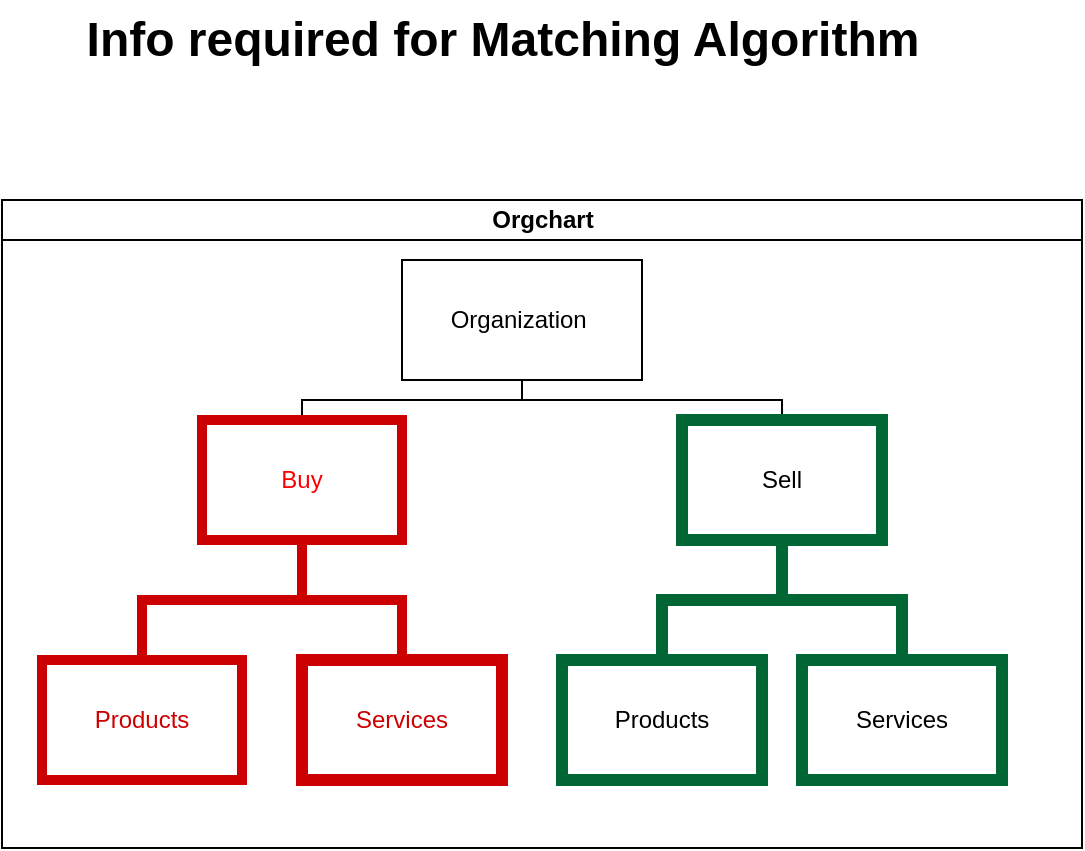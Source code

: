 <mxfile version="13.6.4" type="github" pages="3">
  <diagram id="maz-r-B7gky3zvkDDmBN" name="Page-Info">
    <mxGraphModel dx="1286" dy="720" grid="1" gridSize="10" guides="1" tooltips="1" connect="1" arrows="1" fold="1" page="1" pageScale="1" pageWidth="850" pageHeight="1100" math="0" shadow="0">
      <root>
        <mxCell id="rDJBAPy1jdS0I-ntuxg--0" />
        <mxCell id="rDJBAPy1jdS0I-ntuxg--1" parent="rDJBAPy1jdS0I-ntuxg--0" />
        <mxCell id="rDJBAPy1jdS0I-ntuxg--2" value="Orgchart" style="swimlane;html=1;startSize=20;horizontal=1;containerType=tree;newEdgeStyle={&quot;edgeStyle&quot;:&quot;elbowEdgeStyle&quot;,&quot;startArrow&quot;:&quot;none&quot;,&quot;endArrow&quot;:&quot;none&quot;};" vertex="1" parent="rDJBAPy1jdS0I-ntuxg--1">
          <mxGeometry x="150" y="130" width="540" height="324" as="geometry" />
        </mxCell>
        <mxCell id="rDJBAPy1jdS0I-ntuxg--3" value="" style="edgeStyle=elbowEdgeStyle;elbow=vertical;startArrow=none;endArrow=none;rounded=0;" edge="1" parent="rDJBAPy1jdS0I-ntuxg--2" source="rDJBAPy1jdS0I-ntuxg--5" target="rDJBAPy1jdS0I-ntuxg--6">
          <mxGeometry relative="1" as="geometry" />
        </mxCell>
        <mxCell id="rDJBAPy1jdS0I-ntuxg--4" value="" style="edgeStyle=elbowEdgeStyle;elbow=vertical;startArrow=none;endArrow=none;rounded=0;" edge="1" parent="rDJBAPy1jdS0I-ntuxg--2" source="rDJBAPy1jdS0I-ntuxg--5" target="rDJBAPy1jdS0I-ntuxg--7">
          <mxGeometry relative="1" as="geometry" />
        </mxCell>
        <UserObject label="Organization&amp;nbsp; " treeRoot="1" id="rDJBAPy1jdS0I-ntuxg--5">
          <mxCell style="whiteSpace=wrap;html=1;align=center;treeFolding=1;treeMoving=1;newEdgeStyle={&quot;edgeStyle&quot;:&quot;elbowEdgeStyle&quot;,&quot;startArrow&quot;:&quot;none&quot;,&quot;endArrow&quot;:&quot;none&quot;};" vertex="1" parent="rDJBAPy1jdS0I-ntuxg--2">
            <mxGeometry x="200" y="30" width="120" height="60" as="geometry" />
          </mxCell>
        </UserObject>
        <mxCell id="rDJBAPy1jdS0I-ntuxg--6" value="&lt;font color=&quot;#ff0000&quot;&gt;Buy&lt;/font&gt;" style="whiteSpace=wrap;html=1;align=center;verticalAlign=middle;treeFolding=1;treeMoving=1;newEdgeStyle={&quot;edgeStyle&quot;:&quot;elbowEdgeStyle&quot;,&quot;startArrow&quot;:&quot;none&quot;,&quot;endArrow&quot;:&quot;none&quot;};strokeColor=#CC0000;strokeWidth=5;" vertex="1" parent="rDJBAPy1jdS0I-ntuxg--2">
          <mxGeometry x="100" y="110" width="100" height="60" as="geometry" />
        </mxCell>
        <mxCell id="rDJBAPy1jdS0I-ntuxg--7" value="Sell" style="whiteSpace=wrap;html=1;align=center;verticalAlign=middle;treeFolding=1;treeMoving=1;newEdgeStyle={&quot;edgeStyle&quot;:&quot;elbowEdgeStyle&quot;,&quot;startArrow&quot;:&quot;none&quot;,&quot;endArrow&quot;:&quot;none&quot;};strokeColor=#006633;strokeWidth=6;" vertex="1" parent="rDJBAPy1jdS0I-ntuxg--2">
          <mxGeometry x="340" y="110" width="100" height="60" as="geometry" />
        </mxCell>
        <mxCell id="rDJBAPy1jdS0I-ntuxg--8" value="" style="edgeStyle=elbowEdgeStyle;elbow=vertical;startArrow=none;endArrow=none;rounded=0;strokeColor=#006633;strokeWidth=6;" edge="1" parent="rDJBAPy1jdS0I-ntuxg--2" source="rDJBAPy1jdS0I-ntuxg--7" target="rDJBAPy1jdS0I-ntuxg--9">
          <mxGeometry relative="1" as="geometry">
            <mxPoint x="190" y="160" as="sourcePoint" />
          </mxGeometry>
        </mxCell>
        <mxCell id="rDJBAPy1jdS0I-ntuxg--9" value="Products" style="whiteSpace=wrap;html=1;align=center;verticalAlign=middle;treeFolding=1;treeMoving=1;newEdgeStyle={&quot;edgeStyle&quot;:&quot;elbowEdgeStyle&quot;,&quot;startArrow&quot;:&quot;none&quot;,&quot;endArrow&quot;:&quot;none&quot;};strokeColor=#006633;strokeWidth=6;" vertex="1" parent="rDJBAPy1jdS0I-ntuxg--2">
          <mxGeometry x="280" y="230" width="100" height="60" as="geometry" />
        </mxCell>
        <mxCell id="rDJBAPy1jdS0I-ntuxg--10" value="" style="edgeStyle=elbowEdgeStyle;elbow=vertical;startArrow=none;endArrow=none;rounded=0;strokeColor=#006633;strokeWidth=6;" edge="1" parent="rDJBAPy1jdS0I-ntuxg--2" source="rDJBAPy1jdS0I-ntuxg--7" target="rDJBAPy1jdS0I-ntuxg--11">
          <mxGeometry relative="1" as="geometry">
            <mxPoint x="320" y="260" as="sourcePoint" />
          </mxGeometry>
        </mxCell>
        <mxCell id="rDJBAPy1jdS0I-ntuxg--11" value="Services" style="whiteSpace=wrap;html=1;align=center;verticalAlign=middle;treeFolding=1;treeMoving=1;newEdgeStyle={&quot;edgeStyle&quot;:&quot;elbowEdgeStyle&quot;,&quot;startArrow&quot;:&quot;none&quot;,&quot;endArrow&quot;:&quot;none&quot;};strokeColor=#006633;strokeWidth=6;" vertex="1" parent="rDJBAPy1jdS0I-ntuxg--2">
          <mxGeometry x="400" y="230" width="100" height="60" as="geometry" />
        </mxCell>
        <mxCell id="rDJBAPy1jdS0I-ntuxg--12" value="" style="edgeStyle=elbowEdgeStyle;elbow=vertical;startArrow=none;endArrow=none;rounded=0;strokeColor=#CC0000;strokeWidth=5;" edge="1" parent="rDJBAPy1jdS0I-ntuxg--2" source="rDJBAPy1jdS0I-ntuxg--6" target="rDJBAPy1jdS0I-ntuxg--13">
          <mxGeometry relative="1" as="geometry">
            <mxPoint x="190" y="160" as="sourcePoint" />
          </mxGeometry>
        </mxCell>
        <mxCell id="rDJBAPy1jdS0I-ntuxg--13" value="&lt;font color=&quot;#cc0000&quot;&gt;Products&lt;/font&gt;" style="whiteSpace=wrap;html=1;align=center;verticalAlign=middle;treeFolding=1;treeMoving=1;newEdgeStyle={&quot;edgeStyle&quot;:&quot;elbowEdgeStyle&quot;,&quot;startArrow&quot;:&quot;none&quot;,&quot;endArrow&quot;:&quot;none&quot;};strokeColor=#CC0000;strokeWidth=5;" vertex="1" parent="rDJBAPy1jdS0I-ntuxg--2">
          <mxGeometry x="20" y="230" width="100" height="60" as="geometry" />
        </mxCell>
        <mxCell id="rDJBAPy1jdS0I-ntuxg--14" value="" style="edgeStyle=elbowEdgeStyle;elbow=vertical;startArrow=none;endArrow=none;rounded=0;strokeColor=#CC0000;strokeWidth=5;" edge="1" parent="rDJBAPy1jdS0I-ntuxg--2" source="rDJBAPy1jdS0I-ntuxg--6" target="rDJBAPy1jdS0I-ntuxg--15">
          <mxGeometry relative="1" as="geometry">
            <mxPoint x="220" y="500" as="sourcePoint" />
          </mxGeometry>
        </mxCell>
        <mxCell id="rDJBAPy1jdS0I-ntuxg--15" value="&lt;font color=&quot;#cc0000&quot;&gt;Services&lt;/font&gt;" style="whiteSpace=wrap;html=1;align=center;verticalAlign=middle;treeFolding=1;treeMoving=1;newEdgeStyle={&quot;edgeStyle&quot;:&quot;elbowEdgeStyle&quot;,&quot;startArrow&quot;:&quot;none&quot;,&quot;endArrow&quot;:&quot;none&quot;};strokeColor=#CC0000;strokeWidth=6;" vertex="1" parent="rDJBAPy1jdS0I-ntuxg--2">
          <mxGeometry x="150" y="230" width="100" height="60" as="geometry" />
        </mxCell>
        <mxCell id="rDJBAPy1jdS0I-ntuxg--16" value="Info required for Matching Algorithm" style="text;strokeColor=none;fillColor=none;html=1;fontSize=24;fontStyle=1;verticalAlign=middle;align=center;" vertex="1" parent="rDJBAPy1jdS0I-ntuxg--1">
          <mxGeometry x="350" y="30" width="100" height="40" as="geometry" />
        </mxCell>
      </root>
    </mxGraphModel>
  </diagram>
  <diagram id="ewHiokVsd4-m3hWP2Jqf" name="Page-Match agho">
    <mxGraphModel dx="1286" dy="720" grid="1" gridSize="10" guides="1" tooltips="1" connect="1" arrows="1" fold="1" page="1" pageScale="1" pageWidth="850" pageHeight="1100" math="0" shadow="0">
      <root>
        <mxCell id="nRSJxPWt8roHCD5AHkog-0" />
        <mxCell id="nRSJxPWt8roHCD5AHkog-1" parent="nRSJxPWt8roHCD5AHkog-0" />
        <mxCell id="RL_lZrkZwjdhj75RWndf-28" value="Orgchart" style="swimlane;html=1;startSize=20;horizontal=1;containerType=tree;newEdgeStyle={&quot;edgeStyle&quot;:&quot;elbowEdgeStyle&quot;,&quot;startArrow&quot;:&quot;none&quot;,&quot;endArrow&quot;:&quot;none&quot;};" vertex="1" parent="nRSJxPWt8roHCD5AHkog-1">
          <mxGeometry x="130" y="16" width="520" height="320" as="geometry" />
        </mxCell>
        <mxCell id="RL_lZrkZwjdhj75RWndf-29" value="" style="edgeStyle=elbowEdgeStyle;elbow=vertical;startArrow=none;endArrow=none;rounded=0;" edge="1" parent="RL_lZrkZwjdhj75RWndf-28" source="RL_lZrkZwjdhj75RWndf-31" target="RL_lZrkZwjdhj75RWndf-32">
          <mxGeometry relative="1" as="geometry" />
        </mxCell>
        <mxCell id="RL_lZrkZwjdhj75RWndf-30" value="" style="edgeStyle=elbowEdgeStyle;elbow=vertical;startArrow=none;endArrow=none;rounded=0;" edge="1" parent="RL_lZrkZwjdhj75RWndf-28" source="RL_lZrkZwjdhj75RWndf-31" target="RL_lZrkZwjdhj75RWndf-33">
          <mxGeometry relative="1" as="geometry" />
        </mxCell>
        <UserObject label="Organization&amp;nbsp; &lt;b&gt;&lt;font style=&quot;font-size: 18px&quot;&gt;A&lt;/font&gt;&lt;/b&gt;" treeRoot="1" id="RL_lZrkZwjdhj75RWndf-31">
          <mxCell style="whiteSpace=wrap;html=1;align=center;treeFolding=1;treeMoving=1;newEdgeStyle={&quot;edgeStyle&quot;:&quot;elbowEdgeStyle&quot;,&quot;startArrow&quot;:&quot;none&quot;,&quot;endArrow&quot;:&quot;none&quot;};" vertex="1" parent="RL_lZrkZwjdhj75RWndf-28">
            <mxGeometry x="200" y="30" width="120" height="60" as="geometry" />
          </mxCell>
        </UserObject>
        <mxCell id="RL_lZrkZwjdhj75RWndf-32" value="Buy" style="whiteSpace=wrap;html=1;align=center;verticalAlign=middle;treeFolding=1;treeMoving=1;newEdgeStyle={&quot;edgeStyle&quot;:&quot;elbowEdgeStyle&quot;,&quot;startArrow&quot;:&quot;none&quot;,&quot;endArrow&quot;:&quot;none&quot;};" vertex="1" parent="RL_lZrkZwjdhj75RWndf-28">
          <mxGeometry x="100" y="110" width="100" height="60" as="geometry" />
        </mxCell>
        <mxCell id="RL_lZrkZwjdhj75RWndf-33" value="Sell" style="whiteSpace=wrap;html=1;align=center;verticalAlign=middle;treeFolding=1;treeMoving=1;newEdgeStyle={&quot;edgeStyle&quot;:&quot;elbowEdgeStyle&quot;,&quot;startArrow&quot;:&quot;none&quot;,&quot;endArrow&quot;:&quot;none&quot;};" vertex="1" parent="RL_lZrkZwjdhj75RWndf-28">
          <mxGeometry x="340" y="110" width="100" height="60" as="geometry" />
        </mxCell>
        <mxCell id="RL_lZrkZwjdhj75RWndf-34" value="" style="edgeStyle=elbowEdgeStyle;elbow=vertical;startArrow=none;endArrow=none;rounded=0;" edge="1" parent="RL_lZrkZwjdhj75RWndf-28" source="RL_lZrkZwjdhj75RWndf-33" target="RL_lZrkZwjdhj75RWndf-35">
          <mxGeometry relative="1" as="geometry">
            <mxPoint x="190" y="160" as="sourcePoint" />
          </mxGeometry>
        </mxCell>
        <mxCell id="RL_lZrkZwjdhj75RWndf-35" value="Products" style="whiteSpace=wrap;html=1;align=center;verticalAlign=middle;treeFolding=1;treeMoving=1;newEdgeStyle={&quot;edgeStyle&quot;:&quot;elbowEdgeStyle&quot;,&quot;startArrow&quot;:&quot;none&quot;,&quot;endArrow&quot;:&quot;none&quot;};" vertex="1" parent="RL_lZrkZwjdhj75RWndf-28">
          <mxGeometry x="280" y="230" width="100" height="60" as="geometry" />
        </mxCell>
        <mxCell id="RL_lZrkZwjdhj75RWndf-36" value="" style="edgeStyle=elbowEdgeStyle;elbow=vertical;startArrow=none;endArrow=none;rounded=0;" edge="1" parent="RL_lZrkZwjdhj75RWndf-28" source="RL_lZrkZwjdhj75RWndf-33" target="RL_lZrkZwjdhj75RWndf-37">
          <mxGeometry relative="1" as="geometry">
            <mxPoint x="320" y="260" as="sourcePoint" />
          </mxGeometry>
        </mxCell>
        <mxCell id="RL_lZrkZwjdhj75RWndf-37" value="Services" style="whiteSpace=wrap;html=1;align=center;verticalAlign=middle;treeFolding=1;treeMoving=1;newEdgeStyle={&quot;edgeStyle&quot;:&quot;elbowEdgeStyle&quot;,&quot;startArrow&quot;:&quot;none&quot;,&quot;endArrow&quot;:&quot;none&quot;};" vertex="1" parent="RL_lZrkZwjdhj75RWndf-28">
          <mxGeometry x="400" y="230" width="100" height="60" as="geometry" />
        </mxCell>
        <mxCell id="RL_lZrkZwjdhj75RWndf-38" value="" style="edgeStyle=elbowEdgeStyle;elbow=vertical;startArrow=none;endArrow=none;rounded=0;" edge="1" parent="RL_lZrkZwjdhj75RWndf-28" source="RL_lZrkZwjdhj75RWndf-32" target="RL_lZrkZwjdhj75RWndf-39">
          <mxGeometry relative="1" as="geometry">
            <mxPoint x="190" y="160" as="sourcePoint" />
          </mxGeometry>
        </mxCell>
        <mxCell id="RL_lZrkZwjdhj75RWndf-39" value="Products" style="whiteSpace=wrap;html=1;align=center;verticalAlign=middle;treeFolding=1;treeMoving=1;newEdgeStyle={&quot;edgeStyle&quot;:&quot;elbowEdgeStyle&quot;,&quot;startArrow&quot;:&quot;none&quot;,&quot;endArrow&quot;:&quot;none&quot;};" vertex="1" parent="RL_lZrkZwjdhj75RWndf-28">
          <mxGeometry x="20" y="230" width="100" height="60" as="geometry" />
        </mxCell>
        <mxCell id="RL_lZrkZwjdhj75RWndf-40" value="" style="edgeStyle=elbowEdgeStyle;elbow=vertical;startArrow=none;endArrow=none;rounded=0;" edge="1" parent="RL_lZrkZwjdhj75RWndf-28" source="RL_lZrkZwjdhj75RWndf-32" target="RL_lZrkZwjdhj75RWndf-41">
          <mxGeometry relative="1" as="geometry">
            <mxPoint x="220" y="500" as="sourcePoint" />
          </mxGeometry>
        </mxCell>
        <mxCell id="RL_lZrkZwjdhj75RWndf-41" value="Services" style="whiteSpace=wrap;html=1;align=center;verticalAlign=middle;treeFolding=1;treeMoving=1;newEdgeStyle={&quot;edgeStyle&quot;:&quot;elbowEdgeStyle&quot;,&quot;startArrow&quot;:&quot;none&quot;,&quot;endArrow&quot;:&quot;none&quot;};" vertex="1" parent="RL_lZrkZwjdhj75RWndf-28">
          <mxGeometry x="150" y="230" width="100" height="60" as="geometry" />
        </mxCell>
        <mxCell id="RL_lZrkZwjdhj75RWndf-42" value="Orgchart" style="swimlane;html=1;startSize=20;horizontal=1;containerType=tree;newEdgeStyle={&quot;edgeStyle&quot;:&quot;elbowEdgeStyle&quot;,&quot;startArrow&quot;:&quot;none&quot;,&quot;endArrow&quot;:&quot;none&quot;};rotation=-180;" vertex="1" parent="nRSJxPWt8roHCD5AHkog-1">
          <mxGeometry x="130" y="406" width="520" height="320" as="geometry" />
        </mxCell>
        <mxCell id="RL_lZrkZwjdhj75RWndf-43" value="" style="edgeStyle=elbowEdgeStyle;elbow=vertical;startArrow=none;endArrow=none;rounded=0;" edge="1" parent="RL_lZrkZwjdhj75RWndf-42" source="RL_lZrkZwjdhj75RWndf-45" target="RL_lZrkZwjdhj75RWndf-46">
          <mxGeometry relative="1" as="geometry" />
        </mxCell>
        <mxCell id="RL_lZrkZwjdhj75RWndf-44" value="" style="edgeStyle=elbowEdgeStyle;elbow=vertical;startArrow=none;endArrow=none;rounded=0;" edge="1" parent="RL_lZrkZwjdhj75RWndf-42" source="RL_lZrkZwjdhj75RWndf-45" target="RL_lZrkZwjdhj75RWndf-47">
          <mxGeometry relative="1" as="geometry" />
        </mxCell>
        <UserObject label="Organization&amp;nbsp; &lt;b&gt;&lt;font style=&quot;font-size: 18px&quot;&gt;B&lt;/font&gt;&lt;/b&gt;" treeRoot="1" id="RL_lZrkZwjdhj75RWndf-45">
          <mxCell style="whiteSpace=wrap;html=1;align=center;treeFolding=1;treeMoving=1;newEdgeStyle={&quot;edgeStyle&quot;:&quot;elbowEdgeStyle&quot;,&quot;startArrow&quot;:&quot;none&quot;,&quot;endArrow&quot;:&quot;none&quot;};rotation=-180;" vertex="1" parent="RL_lZrkZwjdhj75RWndf-42">
            <mxGeometry x="200" y="230" width="120" height="60" as="geometry" />
          </mxCell>
        </UserObject>
        <mxCell id="RL_lZrkZwjdhj75RWndf-46" value="Buy" style="whiteSpace=wrap;html=1;align=center;verticalAlign=middle;treeFolding=1;treeMoving=1;newEdgeStyle={&quot;edgeStyle&quot;:&quot;elbowEdgeStyle&quot;,&quot;startArrow&quot;:&quot;none&quot;,&quot;endArrow&quot;:&quot;none&quot;};rotation=-180;" vertex="1" parent="RL_lZrkZwjdhj75RWndf-42">
          <mxGeometry x="320" y="150" width="100" height="60" as="geometry" />
        </mxCell>
        <mxCell id="RL_lZrkZwjdhj75RWndf-47" value="Sell" style="whiteSpace=wrap;html=1;align=center;verticalAlign=middle;treeFolding=1;treeMoving=1;newEdgeStyle={&quot;edgeStyle&quot;:&quot;elbowEdgeStyle&quot;,&quot;startArrow&quot;:&quot;none&quot;,&quot;endArrow&quot;:&quot;none&quot;};rotation=-180;" vertex="1" parent="RL_lZrkZwjdhj75RWndf-42">
          <mxGeometry x="80" y="150" width="100" height="60" as="geometry" />
        </mxCell>
        <mxCell id="RL_lZrkZwjdhj75RWndf-48" value="" style="edgeStyle=elbowEdgeStyle;elbow=vertical;startArrow=none;endArrow=none;rounded=0;" edge="1" parent="RL_lZrkZwjdhj75RWndf-42" source="RL_lZrkZwjdhj75RWndf-47" target="RL_lZrkZwjdhj75RWndf-49">
          <mxGeometry relative="1" as="geometry">
            <mxPoint x="330" y="160" as="sourcePoint" />
          </mxGeometry>
        </mxCell>
        <mxCell id="RL_lZrkZwjdhj75RWndf-49" value="Products" style="whiteSpace=wrap;html=1;align=center;verticalAlign=middle;treeFolding=1;treeMoving=1;newEdgeStyle={&quot;edgeStyle&quot;:&quot;elbowEdgeStyle&quot;,&quot;startArrow&quot;:&quot;none&quot;,&quot;endArrow&quot;:&quot;none&quot;};rotation=-180;" vertex="1" parent="RL_lZrkZwjdhj75RWndf-42">
          <mxGeometry x="20" y="30" width="100" height="60" as="geometry" />
        </mxCell>
        <mxCell id="RL_lZrkZwjdhj75RWndf-50" value="" style="edgeStyle=elbowEdgeStyle;elbow=vertical;startArrow=none;endArrow=none;rounded=0;" edge="1" parent="RL_lZrkZwjdhj75RWndf-42" source="RL_lZrkZwjdhj75RWndf-47" target="RL_lZrkZwjdhj75RWndf-51">
          <mxGeometry relative="1" as="geometry">
            <mxPoint x="200" y="60" as="sourcePoint" />
          </mxGeometry>
        </mxCell>
        <mxCell id="RL_lZrkZwjdhj75RWndf-51" value="Services" style="whiteSpace=wrap;html=1;align=center;verticalAlign=middle;treeFolding=1;treeMoving=1;newEdgeStyle={&quot;edgeStyle&quot;:&quot;elbowEdgeStyle&quot;,&quot;startArrow&quot;:&quot;none&quot;,&quot;endArrow&quot;:&quot;none&quot;};rotation=-180;" vertex="1" parent="RL_lZrkZwjdhj75RWndf-42">
          <mxGeometry x="150" y="34" width="100" height="60" as="geometry" />
        </mxCell>
        <mxCell id="RL_lZrkZwjdhj75RWndf-52" value="" style="edgeStyle=elbowEdgeStyle;elbow=vertical;startArrow=none;endArrow=none;rounded=0;" edge="1" parent="RL_lZrkZwjdhj75RWndf-42" source="RL_lZrkZwjdhj75RWndf-46" target="RL_lZrkZwjdhj75RWndf-53">
          <mxGeometry relative="1" as="geometry">
            <mxPoint x="330" y="160" as="sourcePoint" />
          </mxGeometry>
        </mxCell>
        <mxCell id="RL_lZrkZwjdhj75RWndf-53" value="Products" style="whiteSpace=wrap;html=1;align=center;verticalAlign=middle;treeFolding=1;treeMoving=1;newEdgeStyle={&quot;edgeStyle&quot;:&quot;elbowEdgeStyle&quot;,&quot;startArrow&quot;:&quot;none&quot;,&quot;endArrow&quot;:&quot;none&quot;};rotation=-180;" vertex="1" parent="RL_lZrkZwjdhj75RWndf-42">
          <mxGeometry x="280" y="30" width="100" height="60" as="geometry" />
        </mxCell>
        <mxCell id="RL_lZrkZwjdhj75RWndf-54" value="" style="edgeStyle=elbowEdgeStyle;elbow=vertical;startArrow=none;endArrow=none;rounded=0;" edge="1" parent="RL_lZrkZwjdhj75RWndf-42" source="RL_lZrkZwjdhj75RWndf-46" target="RL_lZrkZwjdhj75RWndf-55">
          <mxGeometry relative="1" as="geometry">
            <mxPoint x="300" y="-180" as="sourcePoint" />
          </mxGeometry>
        </mxCell>
        <mxCell id="RL_lZrkZwjdhj75RWndf-55" value="Services" style="whiteSpace=wrap;html=1;align=center;verticalAlign=middle;treeFolding=1;treeMoving=1;newEdgeStyle={&quot;edgeStyle&quot;:&quot;elbowEdgeStyle&quot;,&quot;startArrow&quot;:&quot;none&quot;,&quot;endArrow&quot;:&quot;none&quot;};rotation=-180;" vertex="1" parent="RL_lZrkZwjdhj75RWndf-42">
          <mxGeometry x="410" y="30" width="100" height="60" as="geometry" />
        </mxCell>
        <mxCell id="RL_lZrkZwjdhj75RWndf-59" value="" style="image;html=1;image=img/lib/clip_art/finance/Arrow_Up_128x128.png" vertex="1" parent="nRSJxPWt8roHCD5AHkog-1">
          <mxGeometry x="140" y="340" width="50" height="60" as="geometry" />
        </mxCell>
        <mxCell id="RL_lZrkZwjdhj75RWndf-60" value="" style="image;html=1;image=img/lib/clip_art/finance/Arrow_Down_128x128.png" vertex="1" parent="nRSJxPWt8roHCD5AHkog-1">
          <mxGeometry x="180" y="330" width="50" height="80" as="geometry" />
        </mxCell>
        <mxCell id="RL_lZrkZwjdhj75RWndf-64" value="" style="html=1;shadow=0;dashed=0;align=center;verticalAlign=middle;shape=mxgraph.arrows2.stripedArrow;dy=0.6;dx=40;notch=133;" vertex="1" parent="nRSJxPWt8roHCD5AHkog-1">
          <mxGeometry x="260" y="360" width="380" height="20" as="geometry" />
        </mxCell>
        <mxCell id="RL_lZrkZwjdhj75RWndf-65" value="" style="html=1;aspect=fixed;strokeColor=none;shadow=0;align=center;verticalAlign=top;fillColor=#2D9C5E;shape=mxgraph.gcp2.check" vertex="1" parent="nRSJxPWt8roHCD5AHkog-1">
          <mxGeometry x="740" y="276" width="75" height="60" as="geometry" />
        </mxCell>
        <mxCell id="RL_lZrkZwjdhj75RWndf-67" value="" style="shape=image;html=1;verticalAlign=top;verticalLabelPosition=bottom;labelBackgroundColor=#ffffff;imageAspect=0;aspect=fixed;image=https://cdn4.iconfinder.com/data/icons/icocentre-free-icons/114/f-cross_256-128.png" vertex="1" parent="nRSJxPWt8roHCD5AHkog-1">
          <mxGeometry x="740" y="410" width="60" height="60" as="geometry" />
        </mxCell>
        <mxCell id="RL_lZrkZwjdhj75RWndf-68" value="&lt;h1&gt;&lt;font face=&quot;Verdana&quot;&gt;Is Match&lt;/font&gt;&lt;/h1&gt;" style="text;html=1;strokeColor=none;fillColor=none;align=center;verticalAlign=middle;whiteSpace=wrap;rounded=0;" vertex="1" parent="nRSJxPWt8roHCD5AHkog-1">
          <mxGeometry x="690" y="180" width="140" height="20" as="geometry" />
        </mxCell>
        <mxCell id="huze5r73ARLXGXzFS-eN-4" value="" style="edgeStyle=orthogonalEdgeStyle;rounded=0;orthogonalLoop=1;jettySize=auto;html=1;strokeColor=#006633;strokeWidth=6;" edge="1" parent="nRSJxPWt8roHCD5AHkog-1" source="huze5r73ARLXGXzFS-eN-0">
          <mxGeometry relative="1" as="geometry">
            <mxPoint x="120" y="370" as="targetPoint" />
            <Array as="points">
              <mxPoint x="100" y="328" />
              <mxPoint x="100" y="370" />
            </Array>
          </mxGeometry>
        </mxCell>
        <mxCell id="huze5r73ARLXGXzFS-eN-0" value="" style="shape=image;html=1;verticalAlign=top;verticalLabelPosition=bottom;labelBackgroundColor=#ffffff;imageAspect=0;aspect=fixed;image=https://cdn2.iconfinder.com/data/icons/seo-flat-6/128/15_Place_Optimization-128.png;strokeColor=#006633;strokeWidth=6;" vertex="1" parent="nRSJxPWt8roHCD5AHkog-1">
          <mxGeometry x="20" y="296" width="64" height="64" as="geometry" />
        </mxCell>
        <mxCell id="huze5r73ARLXGXzFS-eN-3" value="" style="edgeStyle=orthogonalEdgeStyle;rounded=0;orthogonalLoop=1;jettySize=auto;html=1;strokeColor=#006633;strokeWidth=6;" edge="1" parent="nRSJxPWt8roHCD5AHkog-1" source="huze5r73ARLXGXzFS-eN-1">
          <mxGeometry relative="1" as="geometry">
            <mxPoint x="140" y="370" as="targetPoint" />
            <Array as="points">
              <mxPoint x="100" y="432" />
              <mxPoint x="100" y="370" />
            </Array>
          </mxGeometry>
        </mxCell>
        <mxCell id="huze5r73ARLXGXzFS-eN-1" value="" style="shape=image;html=1;verticalAlign=top;verticalLabelPosition=bottom;labelBackgroundColor=#ffffff;imageAspect=0;aspect=fixed;image=https://cdn2.iconfinder.com/data/icons/picol-vector/32/size_both-128.png;strokeColor=#006633;strokeWidth=6;" vertex="1" parent="nRSJxPWt8roHCD5AHkog-1">
          <mxGeometry x="20" y="400" width="64" height="64" as="geometry" />
        </mxCell>
        <mxCell id="huze5r73ARLXGXzFS-eN-5" value="Geo criteria" style="text;html=1;strokeColor=none;fillColor=none;align=center;verticalAlign=middle;whiteSpace=wrap;rounded=0;" vertex="1" parent="nRSJxPWt8roHCD5AHkog-1">
          <mxGeometry x="10" y="270" width="40" height="20" as="geometry" />
        </mxCell>
        <mxCell id="huze5r73ARLXGXzFS-eN-6" value="Size&lt;br&gt;criteria" style="text;html=1;strokeColor=none;fillColor=none;align=center;verticalAlign=middle;whiteSpace=wrap;rounded=0;" vertex="1" parent="nRSJxPWt8roHCD5AHkog-1">
          <mxGeometry x="10" y="480" width="40" height="20" as="geometry" />
        </mxCell>
      </root>
    </mxGraphModel>
  </diagram>
  <diagram id="rq9GD7qegPPbMGkJMsji" name="Page-Data flow">
    <mxGraphModel dx="1286" dy="720" grid="1" gridSize="10" guides="1" tooltips="1" connect="1" arrows="1" fold="1" page="1" pageScale="1" pageWidth="850" pageHeight="1100" math="0" shadow="0">
      <root>
        <mxCell id="0" />
        <mxCell id="1" parent="0" />
        <mxCell id="L75MIRTUvC3oG6NLWyCV-1" value="DB&amp;nbsp;&lt;br&gt;Posgress" style="shape=cylinder2;whiteSpace=wrap;html=1;boundedLbl=1;backgroundOutline=1;size=15;" vertex="1" parent="1">
          <mxGeometry x="451" y="60" width="90" height="70" as="geometry" />
        </mxCell>
        <mxCell id="L75MIRTUvC3oG6NLWyCV-2" value="&lt;h1&gt;&lt;font face=&quot;Verdana&quot; color=&quot;#009900&quot;&gt;ETL&lt;/font&gt;&lt;/h1&gt;" style="shape=mxgraph.bpmn.service_task;html=1;outlineConnect=0;" vertex="1" parent="1">
          <mxGeometry x="429" y="460" width="134" height="90" as="geometry" />
        </mxCell>
        <mxCell id="L75MIRTUvC3oG6NLWyCV-3" value="SOLR" style="strokeWidth=2;html=1;shape=mxgraph.flowchart.multi-document;whiteSpace=wrap;" vertex="1" parent="1">
          <mxGeometry x="415" y="260" width="148" height="100" as="geometry" />
        </mxCell>
        <mxCell id="L75MIRTUvC3oG6NLWyCV-4" value="" style="verticalLabelPosition=bottom;verticalAlign=top;html=1;strokeWidth=2;shape=mxgraph.arrows2.arrow;dy=0.6;dx=40;notch=0;rotation=90;" vertex="1" parent="1">
          <mxGeometry x="455.83" y="170" width="80.34" height="32.59" as="geometry" />
        </mxCell>
        <mxCell id="L75MIRTUvC3oG6NLWyCV-5" value="" style="verticalLabelPosition=bottom;verticalAlign=top;html=1;strokeWidth=2;shape=mxgraph.arrows2.arrow;dy=0.6;dx=40;notch=0;rotation=-90;" vertex="1" parent="1">
          <mxGeometry x="448.83" y="400" width="80.34" height="32.59" as="geometry" />
        </mxCell>
      </root>
    </mxGraphModel>
  </diagram>
</mxfile>
